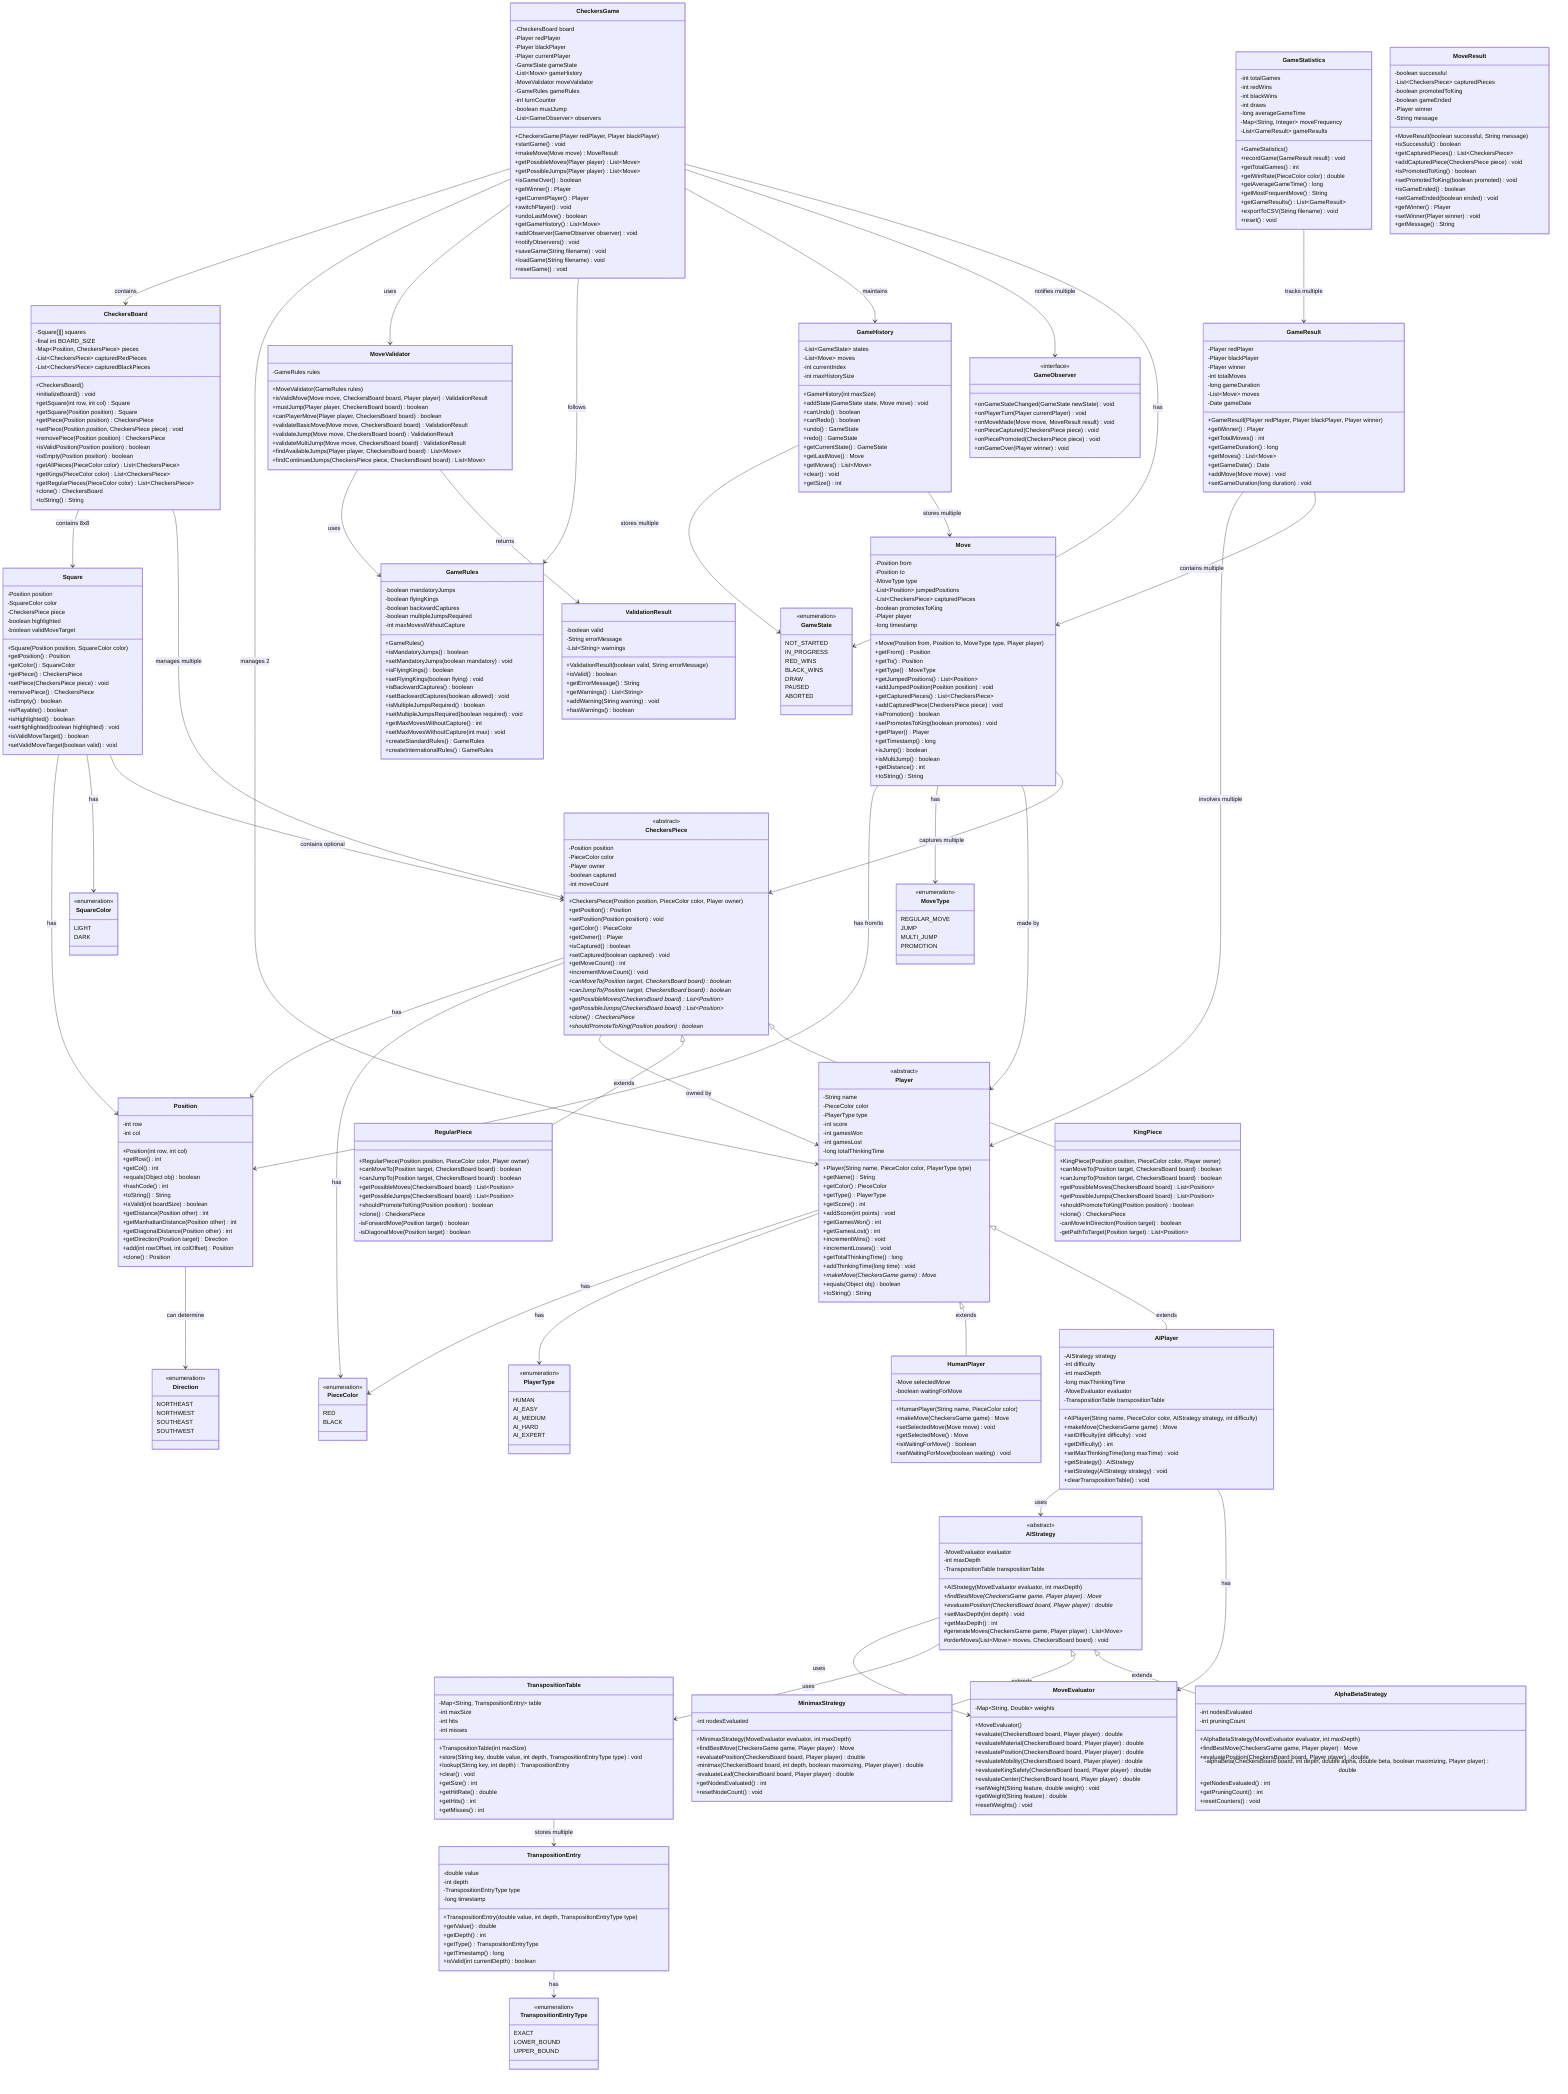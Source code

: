 classDiagram
    %% Core Game Classes
    class CheckersGame {
        -CheckersBoard board
        -Player redPlayer
        -Player blackPlayer
        -Player currentPlayer
        -GameState gameState
        -List~Move~ gameHistory
        -MoveValidator moveValidator
        -GameRules gameRules
        -int turnCounter
        -boolean mustJump
        -List~GameObserver~ observers
        +CheckersGame(Player redPlayer, Player blackPlayer)
        +startGame() void
        +makeMove(Move move) MoveResult
        +getPossibleMoves(Player player) List~Move~
        +getPossibleJumps(Player player) List~Move~
        +isGameOver() boolean
        +getWinner() Player
        +getCurrentPlayer() Player
        +switchPlayer() void
        +undoLastMove() boolean
        +getGameHistory() List~Move~
        +addObserver(GameObserver observer) void
        +notifyObservers() void
        +saveGame(String filename) void
        +loadGame(String filename) void
        +resetGame() void
    }

    class CheckersBoard {
        -Square[][] squares
        -final int BOARD_SIZE
        -Map~Position, CheckersPiece~ pieces
        -List~CheckersPiece~ capturedRedPieces
        -List~CheckersPiece~ capturedBlackPieces
        +CheckersBoard()
        +initializeBoard() void
        +getSquare(int row, int col) Square
        +getSquare(Position position) Square
        +getPiece(Position position) CheckersPiece
        +setPiece(Position position, CheckersPiece piece) void
        +removePiece(Position position) CheckersPiece
        +isValidPosition(Position position) boolean
        +isEmpty(Position position) boolean
        +getAllPieces(PieceColor color) List~CheckersPiece~
        +getKings(PieceColor color) List~CheckersPiece~
        +getRegularPieces(PieceColor color) List~CheckersPiece~
        +clone() CheckersBoard
        +toString() String
    }

    class Square {
        -Position position
        -SquareColor color
        -CheckersPiece piece
        -boolean highlighted
        -boolean validMoveTarget
        +Square(Position position, SquareColor color)
        +getPosition() Position
        +getColor() SquareColor
        +getPiece() CheckersPiece
        +setPiece(CheckersPiece piece) void
        +removePiece() CheckersPiece
        +isEmpty() boolean
        +isPlayable() boolean
        +isHighlighted() boolean
        +setHighlighted(boolean highlighted) void
        +isValidMoveTarget() boolean
        +setValidMoveTarget(boolean valid) void
    }

    class CheckersPiece {
        <<abstract>>
        -Position position
        -PieceColor color
        -Player owner
        -boolean captured
        -int moveCount
        +CheckersPiece(Position position, PieceColor color, Player owner)
        +getPosition() Position
        +setPosition(Position position) void
        +getColor() PieceColor
        +getOwner() Player
        +isCaptured() boolean
        +setCaptured(boolean captured) void
        +getMoveCount() int
        +incrementMoveCount() void
        +canMoveTo(Position target, CheckersBoard board) boolean*
        +canJumpTo(Position target, CheckersBoard board) boolean*
        +getPossibleMoves(CheckersBoard board) List~Position~*
        +getPossibleJumps(CheckersBoard board) List~Position~*
        +clone() CheckersPiece*
        +shouldPromoteToKing(Position position) boolean*
    }

    class RegularPiece {
        +RegularPiece(Position position, PieceColor color, Player owner)
        +canMoveTo(Position target, CheckersBoard board) boolean
        +canJumpTo(Position target, CheckersBoard board) boolean
        +getPossibleMoves(CheckersBoard board) List~Position~
        +getPossibleJumps(CheckersBoard board) List~Position~
        +shouldPromoteToKing(Position position) boolean
        +clone() CheckersPiece
        -isForwardMove(Position target) boolean
        -isDiagonalMove(Position target) boolean
    }

    class KingPiece {
        +KingPiece(Position position, PieceColor color, Player owner)
        +canMoveTo(Position target, CheckersBoard board) boolean
        +canJumpTo(Position target, CheckersBoard board) boolean
        +getPossibleMoves(CheckersBoard board) List~Position~
        +getPossibleJumps(CheckersBoard board) List~Position~
        +shouldPromoteToKing(Position position) boolean
        +clone() CheckersPiece
        -canMoveInDirection(Position target) boolean
        -getPathToTarget(Position target) List~Position~
    }

    class Position {
        -int row
        -int col
        +Position(int row, int col)
        +getRow() int
        +getCol() int
        +equals(Object obj) boolean
        +hashCode() int
        +toString() String
        +isValid(int boardSize) boolean
        +getDistance(Position other) int
        +getManhattanDistance(Position other) int
        +getDiagonalDistance(Position other) int
        +getDirection(Position target) Direction
        +add(int rowOffset, int colOffset) Position
        +clone() Position
    }

    class Move {
        -Position from
        -Position to
        -MoveType type
        -List~Position~ jumpedPositions
        -List~CheckersPiece~ capturedPieces
        -boolean promotesToKing
        -Player player
        -long timestamp
        +Move(Position from, Position to, MoveType type, Player player)
        +getFrom() Position
        +getTo() Position
        +getType() MoveType
        +getJumpedPositions() List~Position~
        +addJumpedPosition(Position position) void
        +getCapturedPieces() List~CheckersPiece~
        +addCapturedPiece(CheckersPiece piece) void
        +isPromotion() boolean
        +setPromotesToKing(boolean promotes) void
        +getPlayer() Player
        +getTimestamp() long
        +isJump() boolean
        +isMultiJump() boolean
        +getDistance() int
        +toString() String
    }

    class Player {
        <<abstract>>
        -String name
        -PieceColor color
        -PlayerType type
        -int score
        -int gamesWon
        -int gamesLost
        -long totalThinkingTime
        +Player(String name, PieceColor color, PlayerType type)
        +getName() String
        +getColor() PieceColor
        +getType() PlayerType
        +getScore() int
        +addScore(int points) void
        +getGamesWon() int
        +getGamesLost() int
        +incrementWins() void
        +incrementLosses() void
        +getTotalThinkingTime() long
        +addThinkingTime(long time) void
        +makeMove(CheckersGame game) Move*
        +equals(Object obj) boolean
        +toString() String
    }

    class HumanPlayer {
        -Move selectedMove
        -boolean waitingForMove
        +HumanPlayer(String name, PieceColor color)
        +makeMove(CheckersGame game) Move
        +setSelectedMove(Move move) void
        +getSelectedMove() Move
        +isWaitingForMove() boolean
        +setWaitingForMove(boolean waiting) void
    }

    class AIPlayer {
        -AIStrategy strategy
        -int difficulty
        -int maxDepth
        -long maxThinkingTime
        -MoveEvaluator evaluator
        -TranspositionTable transpositionTable
        +AIPlayer(String name, PieceColor color, AIStrategy strategy, int difficulty)
        +makeMove(CheckersGame game) Move
        +setDifficulty(int difficulty) void
        +getDifficulty() int
        +setMaxThinkingTime(long maxTime) void
        +getStrategy() AIStrategy
        +setStrategy(AIStrategy strategy) void
        +clearTranspositionTable() void
    }

    class AIStrategy {
        <<abstract>>
        -MoveEvaluator evaluator
        -int maxDepth
        -TranspositionTable transpositionTable
        +AIStrategy(MoveEvaluator evaluator, int maxDepth)
        +findBestMove(CheckersGame game, Player player) Move*
        +evaluatePosition(CheckersBoard board, Player player) double*
        +setMaxDepth(int depth) void
        +getMaxDepth() int
        #generateMoves(CheckersGame game, Player player) List~Move~
        #orderMoves(List~Move~ moves, CheckersBoard board) void
    }

    class MinimaxStrategy {
        -int nodesEvaluated
        +MinimaxStrategy(MoveEvaluator evaluator, int maxDepth)
        +findBestMove(CheckersGame game, Player player) Move
        +evaluatePosition(CheckersBoard board, Player player) double
        -minimax(CheckersBoard board, int depth, boolean maximizing, Player player) double
        -evaluateLeaf(CheckersBoard board, Player player) double
        +getNodesEvaluated() int
        +resetNodeCount() void
    }

    class AlphaBetaStrategy {
        -int nodesEvaluated
        -int pruningCount
        +AlphaBetaStrategy(MoveEvaluator evaluator, int maxDepth)
        +findBestMove(CheckersGame game, Player player) Move
        +evaluatePosition(CheckersBoard board, Player player) double
        -alphaBeta(CheckersBoard board, int depth, double alpha, double beta, boolean maximizing, Player player) double
        +getNodesEvaluated() int
        +getPruningCount() int
        +resetCounters() void
    }

    class MoveEvaluator {
        -Map~String, Double~ weights
        +MoveEvaluator()
        +evaluate(CheckersBoard board, Player player) double
        +evaluateMaterial(CheckersBoard board, Player player) double
        +evaluatePosition(CheckersBoard board, Player player) double
        +evaluateMobility(CheckersBoard board, Player player) double
        +evaluateKingSafety(CheckersBoard board, Player player) double
        +evaluateCenter(CheckersBoard board, Player player) double
        +setWeight(String feature, double weight) void
        +getWeight(String feature) double
        +resetWeights() void
    }

    class TranspositionTable {
        -Map~String, TranspositionEntry~ table
        -int maxSize
        -int hits
        -int misses
        +TranspositionTable(int maxSize)
        +store(String key, double value, int depth, TranspositionEntryType type) void
        +lookup(String key, int depth) TranspositionEntry
        +clear() void
        +getSize() int
        +getHitRate() double
        +getHits() int
        +getMisses() int
    }

    class TranspositionEntry {
        -double value
        -int depth
        -TranspositionEntryType type
        -long timestamp
        +TranspositionEntry(double value, int depth, TranspositionEntryType type)
        +getValue() double
        +getDepth() int
        +getType() TranspositionEntryType
        +getTimestamp() long
        +isValid(int currentDepth) boolean
    }

    class MoveValidator {
        -GameRules rules
        +MoveValidator(GameRules rules)
        +isValidMove(Move move, CheckersBoard board, Player player) ValidationResult
        +mustJump(Player player, CheckersBoard board) boolean
        +canPlayerMove(Player player, CheckersBoard board) boolean
        +validateBasicMove(Move move, CheckersBoard board) ValidationResult
        +validateJump(Move move, CheckersBoard board) ValidationResult
        +validateMultiJump(Move move, CheckersBoard board) ValidationResult
        +findAvailableJumps(Player player, CheckersBoard board) List~Move~
        +findContinuedJumps(CheckersPiece piece, CheckersBoard board) List~Move~
    }

    class GameRules {
        -boolean mandatoryJumps
        -boolean flyingKings
        -boolean backwardCaptures
        -boolean multipleJumpsRequired
        -int maxMovesWithoutCapture
        +GameRules()
        +isMandatoryJumps() boolean
        +setMandatoryJumps(boolean mandatory) void
        +isFlyingKings() boolean
        +setFlyingKings(boolean flying) void
        +isBackwardCaptures() boolean
        +setBackwardCaptures(boolean allowed) void
        +isMultipleJumpsRequired() boolean
        +setMultipleJumpsRequired(boolean required) void
        +getMaxMovesWithoutCapture() int
        +setMaxMovesWithoutCapture(int max) void
        +createStandardRules() GameRules
        +createInternationalRules() GameRules
    }

    class GameHistory {
        -List~GameState~ states
        -List~Move~ moves
        -int currentIndex
        -int maxHistorySize
        +GameHistory(int maxSize)
        +addState(GameState state, Move move) void
        +canUndo() boolean
        +canRedo() boolean
        +undo() GameState
        +redo() GameState
        +getCurrentState() GameState
        +getLastMove() Move
        +getMoves() List~Move~
        +clear() void
        +getSize() int
    }

    %% Observer Pattern
    class GameObserver {
        <<interface>>
        +onGameStateChanged(GameState newState) void
        +onPlayerTurn(Player currentPlayer) void
        +onMoveMade(Move move, MoveResult result) void
        +onPieceCaptured(CheckersPiece piece) void
        +onPiecePromoted(CheckersPiece piece) void
        +onGameOver(Player winner) void
    }

    class GameStatistics {
        -int totalGames
        -int redWins
        -int blackWins
        -int draws
        -long averageGameTime
        -Map~String, Integer~ moveFrequency
        -List~GameResult~ gameResults
        +GameStatistics()
        +recordGame(GameResult result) void
        +getTotalGames() int
        +getWinRate(PieceColor color) double
        +getAverageGameTime() long
        +getMostFrequentMove() String
        +getGameResults() List~GameResult~
        +exportToCSV(String filename) void
        +reset() void
    }

    %% Enumerations
    class PieceColor {
        <<enumeration>>
        RED
        BLACK
    }

    class SquareColor {
        <<enumeration>>
        LIGHT
        DARK
    }

    class PlayerType {
        <<enumeration>>
        HUMAN
        AI_EASY
        AI_MEDIUM
        AI_HARD
        AI_EXPERT
    }

    class GameState {
        <<enumeration>>
        NOT_STARTED
        IN_PROGRESS
        RED_WINS
        BLACK_WINS
        DRAW
        PAUSED
        ABORTED
    }

    class MoveType {
        <<enumeration>>
        REGULAR_MOVE
        JUMP
        MULTI_JUMP
        PROMOTION
    }

    class Direction {
        <<enumeration>>
        NORTHEAST
        NORTHWEST
        SOUTHEAST
        SOUTHWEST
    }

    class TranspositionEntryType {
        <<enumeration>>
        EXACT
        LOWER_BOUND
        UPPER_BOUND
    }

    class ValidationResult {
        -boolean valid
        -String errorMessage
        -List~String~ warnings
        +ValidationResult(boolean valid, String errorMessage)
        +isValid() boolean
        +getErrorMessage() String
        +getWarnings() List~String~
        +addWarning(String warning) void
        +hasWarnings() boolean
    }

    class MoveResult {
        -boolean successful
        -List~CheckersPiece~ capturedPieces
        -boolean promotedToKing
        -boolean gameEnded
        -Player winner
        -String message
        +MoveResult(boolean successful, String message)
        +isSuccessful() boolean
        +getCapturedPieces() List~CheckersPiece~
        +addCapturedPiece(CheckersPiece piece) void
        +isPromotedToKing() boolean
        +setPromotedToKing(boolean promoted) void
        +isGameEnded() boolean
        +setGameEnded(boolean ended) void
        +getWinner() Player
        +setWinner(Player winner) void
        +getMessage() String
    }

    class GameResult {
        -Player redPlayer
        -Player blackPlayer
        -Player winner
        -int totalMoves
        -long gameDuration
        -List~Move~ moves
        -Date gameDate
        +GameResult(Player redPlayer, Player blackPlayer, Player winner)
        +getWinner() Player
        +getTotalMoves() int
        +getGameDuration() long
        +getMoves() List~Move~
        +getGameDate() Date
        +addMove(Move move) void
        +setGameDuration(long duration) void
    }

    %% Relationships - Core Game
    CheckersGame --> CheckersBoard : contains
    CheckersGame --> Player : manages 2
    CheckersGame --> MoveValidator : uses
    CheckersGame --> GameRules : follows
    CheckersGame --> GameHistory : maintains
    CheckersGame --> GameObserver : notifies multiple
    CheckersGame --> GameState : has

    CheckersBoard --> Square : contains 8x8
    CheckersBoard --> CheckersPiece : manages multiple

    Square --> Position : has
    Square --> SquareColor : has
    Square --> CheckersPiece : contains optional

    CheckersPiece --> Position : has
    CheckersPiece --> PieceColor : has
    CheckersPiece --> Player : owned by
    CheckersPiece <|-- RegularPiece : extends
    CheckersPiece <|-- KingPiece : extends

    Move --> Position : has from/to
    Move --> MoveType : has
    Move --> Player : made by
    Move --> CheckersPiece : captures multiple

    Player --> PieceColor : has
    Player --> PlayerType : has
    Player <|-- HumanPlayer : extends
    Player <|-- AIPlayer : extends

    AIPlayer --> AIStrategy : uses
    AIPlayer --> MoveEvaluator : has

    AIStrategy --> MoveEvaluator : uses
    AIStrategy --> TranspositionTable : uses
    AIStrategy <|-- MinimaxStrategy : extends
    AIStrategy <|-- AlphaBetaStrategy : extends

    TranspositionTable --> TranspositionEntry : stores multiple
    TranspositionEntry --> TranspositionEntryType : has

    MoveValidator --> GameRules : uses
    MoveValidator --> ValidationResult : returns

    GameHistory --> GameState : stores multiple
    GameHistory --> Move : stores multiple

    GameStatistics --> GameResult : tracks multiple
    GameResult --> Player : involves multiple
    GameResult --> Move : contains multiple

    Position --> Direction : can determine